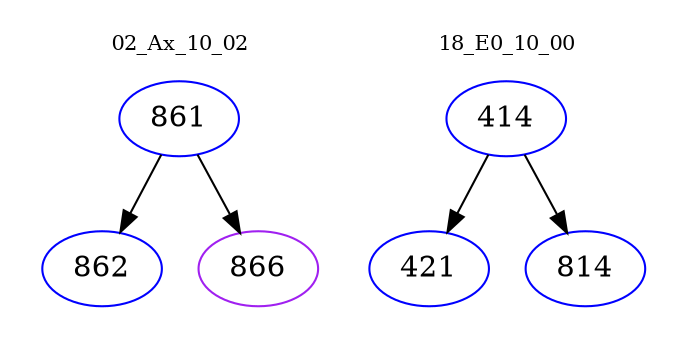 digraph{
subgraph cluster_0 {
color = white
label = "02_Ax_10_02";
fontsize=10;
T0_861 [label="861", color="blue"]
T0_861 -> T0_862 [color="black"]
T0_862 [label="862", color="blue"]
T0_861 -> T0_866 [color="black"]
T0_866 [label="866", color="purple"]
}
subgraph cluster_1 {
color = white
label = "18_E0_10_00";
fontsize=10;
T1_414 [label="414", color="blue"]
T1_414 -> T1_421 [color="black"]
T1_421 [label="421", color="blue"]
T1_414 -> T1_814 [color="black"]
T1_814 [label="814", color="blue"]
}
}
